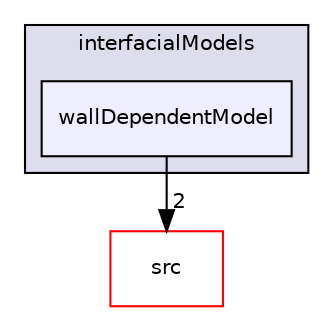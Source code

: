 digraph "applications/solvers/multiphase/reactingEulerFoam/interfacialModels/wallDependentModel" {
  bgcolor=transparent;
  compound=true
  node [ fontsize="10", fontname="Helvetica"];
  edge [ labelfontsize="10", labelfontname="Helvetica"];
  subgraph clusterdir_27c83a420e522b8ccff26d2d4e401b3e {
    graph [ bgcolor="#ddddee", pencolor="black", label="interfacialModels" fontname="Helvetica", fontsize="10", URL="dir_27c83a420e522b8ccff26d2d4e401b3e.html"]
  dir_39c6fb13b73366fdd8d1a563194c0342 [shape=box, label="wallDependentModel", style="filled", fillcolor="#eeeeff", pencolor="black", URL="dir_39c6fb13b73366fdd8d1a563194c0342.html"];
  }
  dir_68267d1309a1af8e8297ef4c3efbcdba [shape=box label="src" color="red" URL="dir_68267d1309a1af8e8297ef4c3efbcdba.html"];
  dir_39c6fb13b73366fdd8d1a563194c0342->dir_68267d1309a1af8e8297ef4c3efbcdba [headlabel="2", labeldistance=1.5 headhref="dir_000321_000735.html"];
}
